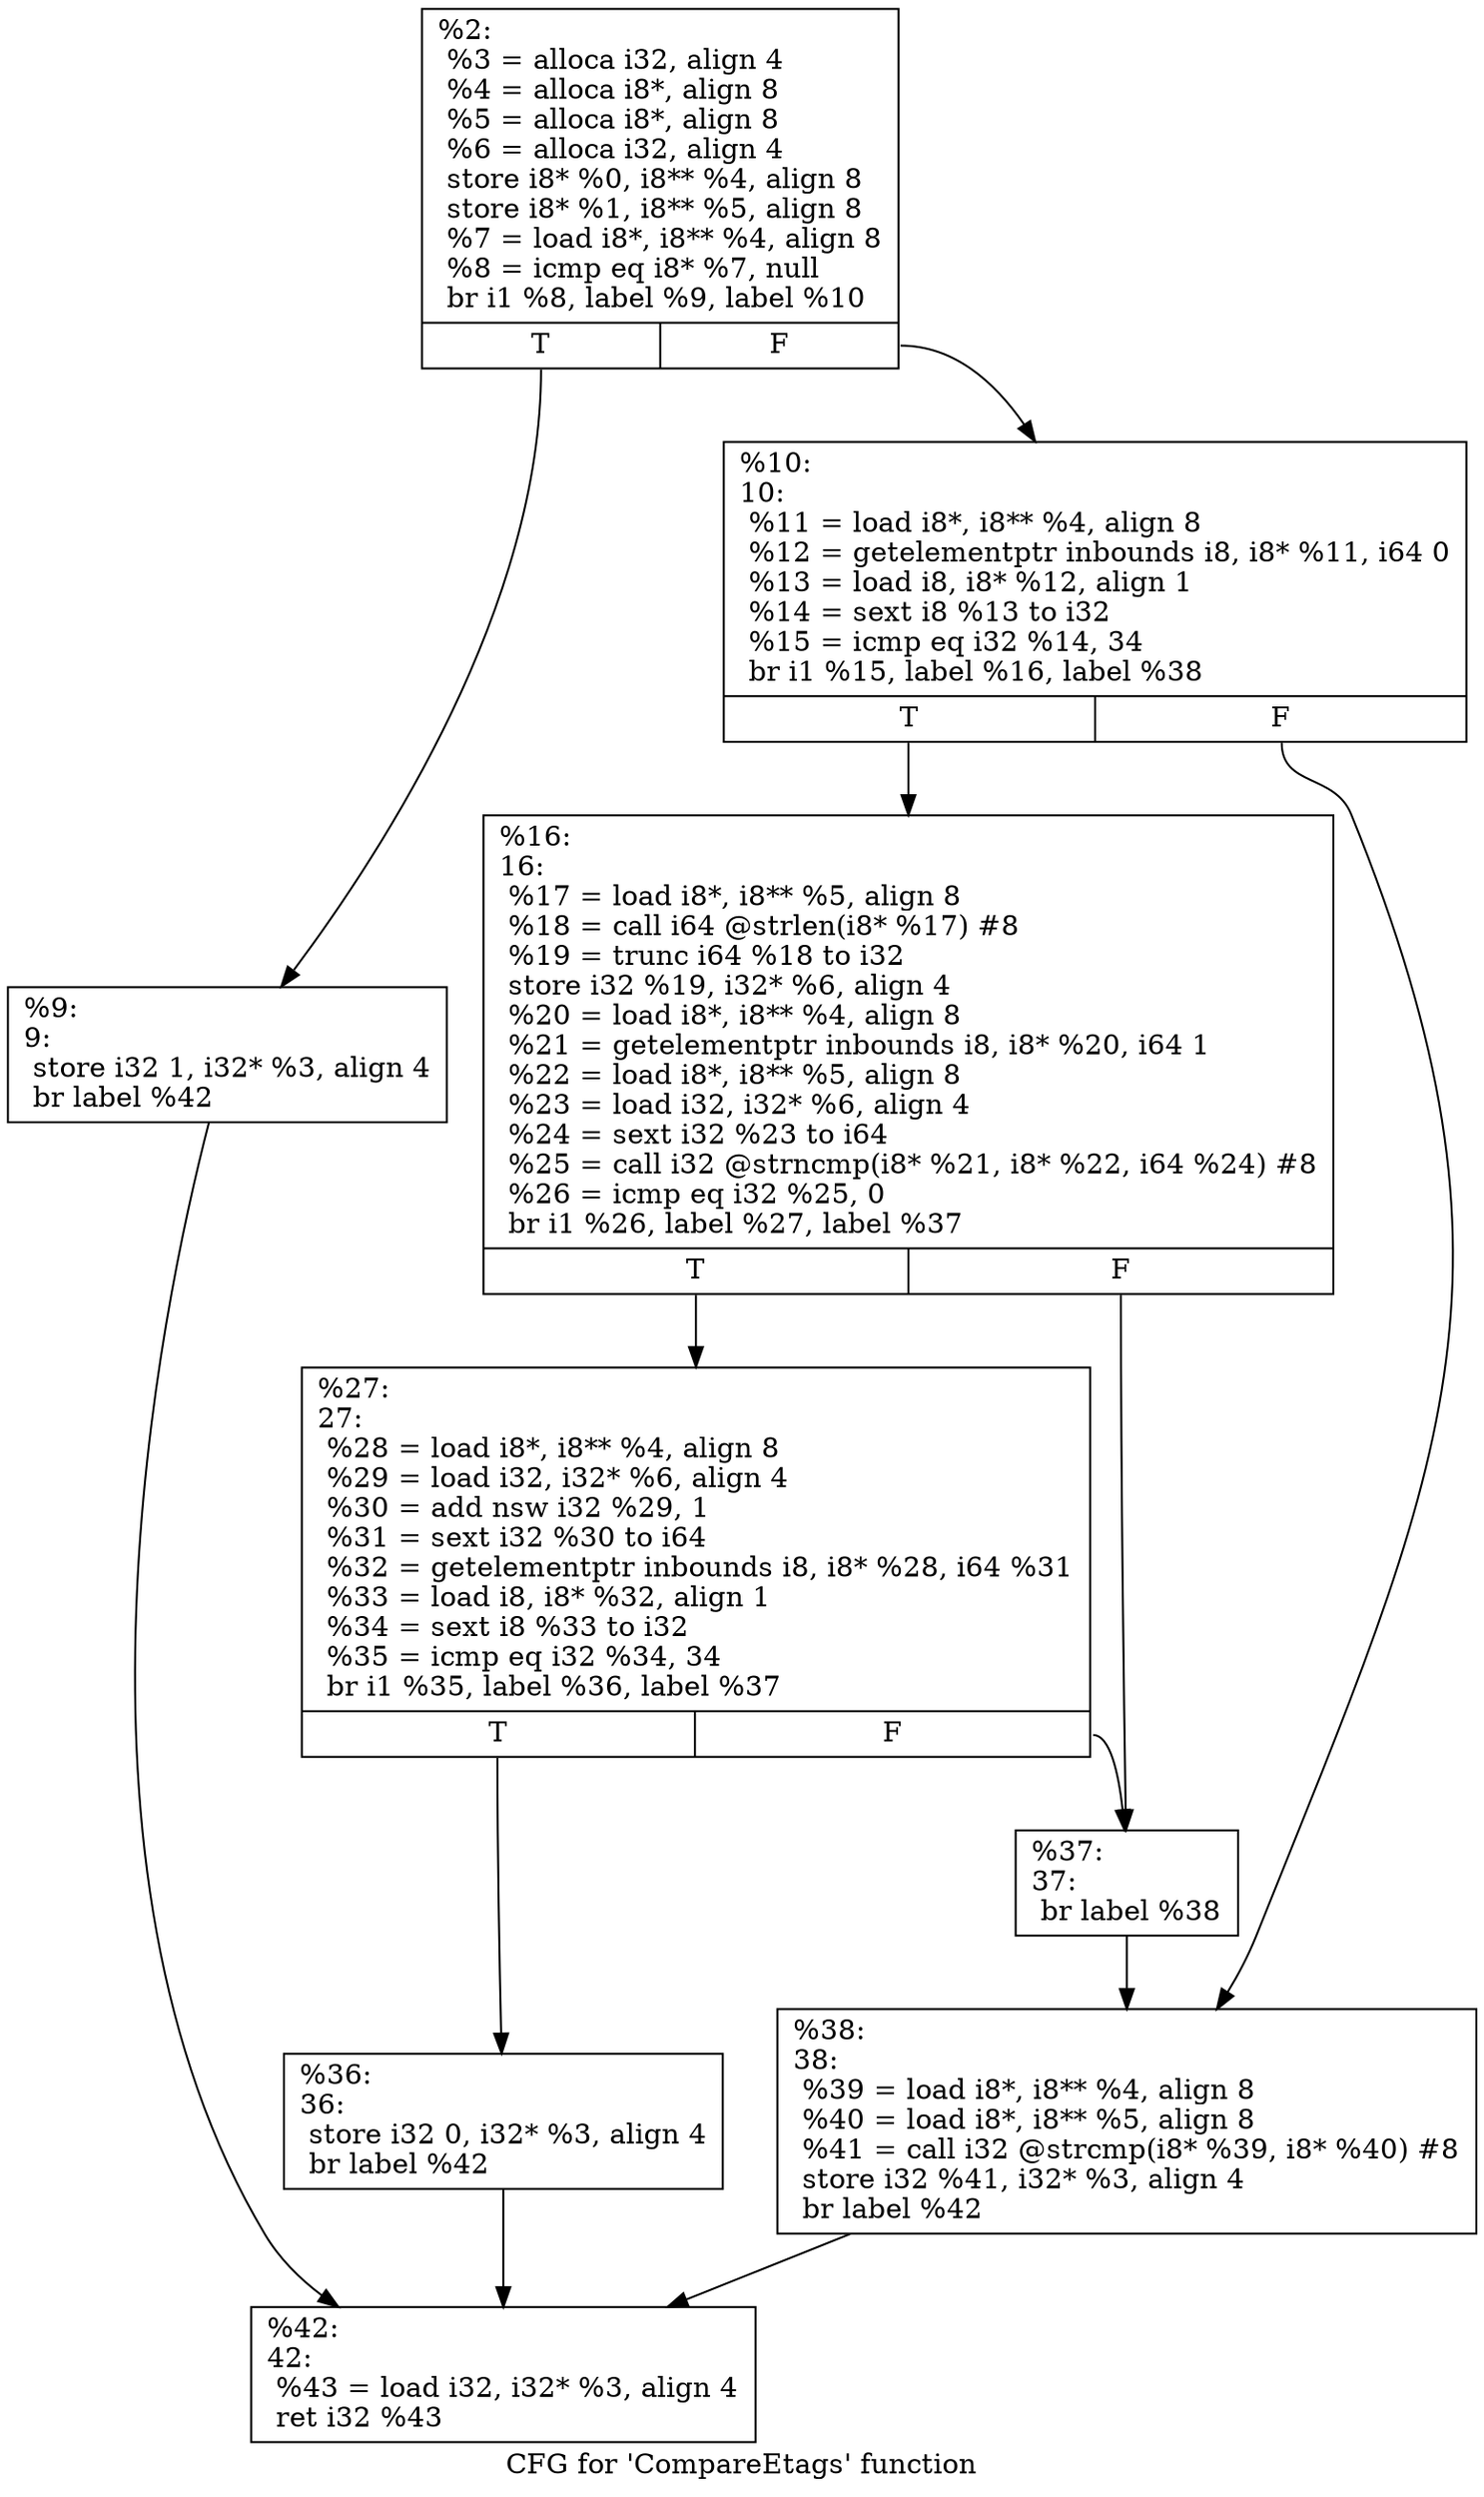 digraph "CFG for 'CompareEtags' function" {
	label="CFG for 'CompareEtags' function";

	Node0x11c7be0 [shape=record,label="{%2:\l  %3 = alloca i32, align 4\l  %4 = alloca i8*, align 8\l  %5 = alloca i8*, align 8\l  %6 = alloca i32, align 4\l  store i8* %0, i8** %4, align 8\l  store i8* %1, i8** %5, align 8\l  %7 = load i8*, i8** %4, align 8\l  %8 = icmp eq i8* %7, null\l  br i1 %8, label %9, label %10\l|{<s0>T|<s1>F}}"];
	Node0x11c7be0:s0 -> Node0x11c7c60;
	Node0x11c7be0:s1 -> Node0x11c7f70;
	Node0x11c7c60 [shape=record,label="{%9:\l9:                                                \l  store i32 1, i32* %3, align 4\l  br label %42\l}"];
	Node0x11c7c60 -> Node0x11c80d0;
	Node0x11c7f70 [shape=record,label="{%10:\l10:                                               \l  %11 = load i8*, i8** %4, align 8\l  %12 = getelementptr inbounds i8, i8* %11, i64 0\l  %13 = load i8, i8* %12, align 1\l  %14 = sext i8 %13 to i32\l  %15 = icmp eq i32 %14, 34\l  br i1 %15, label %16, label %38\l|{<s0>T|<s1>F}}"];
	Node0x11c7f70:s0 -> Node0x11c8390;
	Node0x11c7f70:s1 -> Node0x11c83e0;
	Node0x11c8390 [shape=record,label="{%16:\l16:                                               \l  %17 = load i8*, i8** %5, align 8\l  %18 = call i64 @strlen(i8* %17) #8\l  %19 = trunc i64 %18 to i32\l  store i32 %19, i32* %6, align 4\l  %20 = load i8*, i8** %4, align 8\l  %21 = getelementptr inbounds i8, i8* %20, i64 1\l  %22 = load i8*, i8** %5, align 8\l  %23 = load i32, i32* %6, align 4\l  %24 = sext i32 %23 to i64\l  %25 = call i32 @strncmp(i8* %21, i8* %22, i64 %24) #8\l  %26 = icmp eq i32 %25, 0\l  br i1 %26, label %27, label %37\l|{<s0>T|<s1>F}}"];
	Node0x11c8390:s0 -> Node0x11c8a80;
	Node0x11c8390:s1 -> Node0x11c8ad0;
	Node0x11c8a80 [shape=record,label="{%27:\l27:                                               \l  %28 = load i8*, i8** %4, align 8\l  %29 = load i32, i32* %6, align 4\l  %30 = add nsw i32 %29, 1\l  %31 = sext i32 %30 to i64\l  %32 = getelementptr inbounds i8, i8* %28, i64 %31\l  %33 = load i8, i8* %32, align 1\l  %34 = sext i8 %33 to i32\l  %35 = icmp eq i32 %34, 34\l  br i1 %35, label %36, label %37\l|{<s0>T|<s1>F}}"];
	Node0x11c8a80:s0 -> Node0x11c8e60;
	Node0x11c8a80:s1 -> Node0x11c8ad0;
	Node0x11c8e60 [shape=record,label="{%36:\l36:                                               \l  store i32 0, i32* %3, align 4\l  br label %42\l}"];
	Node0x11c8e60 -> Node0x11c80d0;
	Node0x11c8ad0 [shape=record,label="{%37:\l37:                                               \l  br label %38\l}"];
	Node0x11c8ad0 -> Node0x11c83e0;
	Node0x11c83e0 [shape=record,label="{%38:\l38:                                               \l  %39 = load i8*, i8** %4, align 8\l  %40 = load i8*, i8** %5, align 8\l  %41 = call i32 @strcmp(i8* %39, i8* %40) #8\l  store i32 %41, i32* %3, align 4\l  br label %42\l}"];
	Node0x11c83e0 -> Node0x11c80d0;
	Node0x11c80d0 [shape=record,label="{%42:\l42:                                               \l  %43 = load i32, i32* %3, align 4\l  ret i32 %43\l}"];
}

